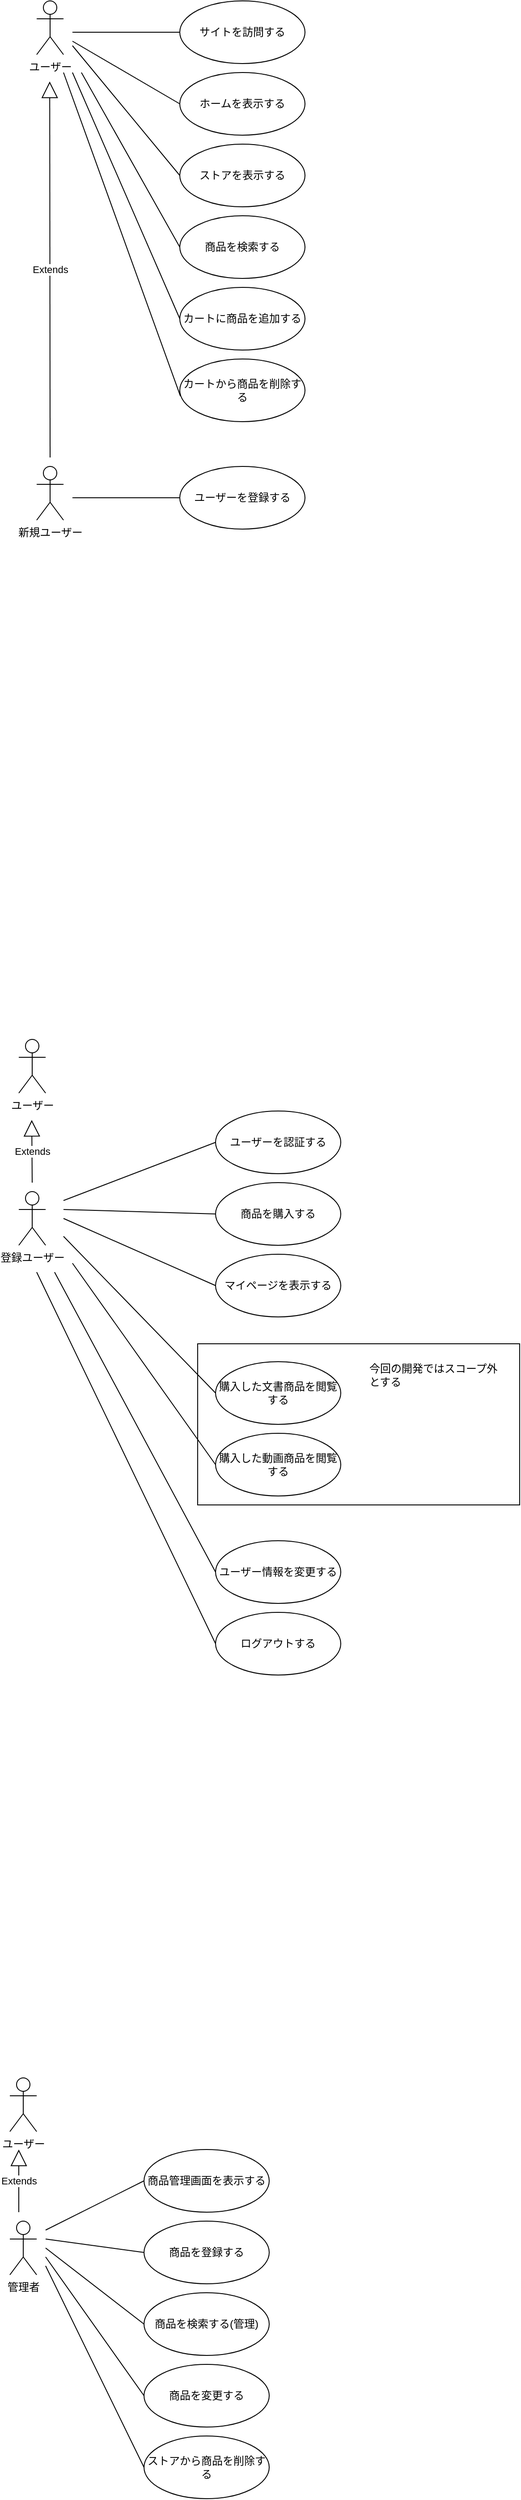 <mxfile>
    <diagram id="MJViBBP8j9GSgmfFSE6k" name="ページ1">
        <mxGraphModel dx="632" dy="571" grid="1" gridSize="10" guides="1" tooltips="1" connect="1" arrows="1" fold="1" page="1" pageScale="1" pageWidth="827" pageHeight="1169" math="0" shadow="0">
            <root>
                <mxCell id="0"/>
                <mxCell id="1" parent="0"/>
                <mxCell id="142" value="" style="whiteSpace=wrap;html=1;" vertex="1" parent="1">
                    <mxGeometry x="260" y="1540" width="360" height="180" as="geometry"/>
                </mxCell>
                <mxCell id="2" value="商品を検索する" style="ellipse;whiteSpace=wrap;html=1;" parent="1" vertex="1">
                    <mxGeometry x="240" y="280" width="140" height="70" as="geometry"/>
                </mxCell>
                <mxCell id="3" value="ユーザーを登録する" style="ellipse;whiteSpace=wrap;html=1;" parent="1" vertex="1">
                    <mxGeometry x="240" y="560" width="140" height="70" as="geometry"/>
                </mxCell>
                <mxCell id="6" value="ユーザー" style="shape=umlActor;verticalLabelPosition=bottom;verticalAlign=top;html=1;" parent="1" vertex="1">
                    <mxGeometry x="80" y="40" width="30" height="60" as="geometry"/>
                </mxCell>
                <mxCell id="23" value="新規ユーザー" style="shape=umlActor;verticalLabelPosition=bottom;verticalAlign=top;html=1;" parent="1" vertex="1">
                    <mxGeometry x="80" y="560" width="30" height="60" as="geometry"/>
                </mxCell>
                <mxCell id="28" value="" style="endArrow=none;html=1;exitX=0;exitY=0.5;exitDx=0;exitDy=0;" parent="1" source="2" edge="1">
                    <mxGeometry width="50" height="50" relative="1" as="geometry">
                        <mxPoint x="260" y="210" as="sourcePoint"/>
                        <mxPoint x="130" y="120" as="targetPoint"/>
                    </mxGeometry>
                </mxCell>
                <mxCell id="53" value="Extends" style="endArrow=block;endSize=16;endFill=0;html=1;" parent="1" edge="1">
                    <mxGeometry width="160" relative="1" as="geometry">
                        <mxPoint x="95" y="550" as="sourcePoint"/>
                        <mxPoint x="94.58" y="130" as="targetPoint"/>
                    </mxGeometry>
                </mxCell>
                <mxCell id="57" value="" style="endArrow=none;html=1;entryX=0;entryY=0.5;entryDx=0;entryDy=0;" parent="1" target="3" edge="1">
                    <mxGeometry width="50" height="50" relative="1" as="geometry">
                        <mxPoint x="120" y="595" as="sourcePoint"/>
                        <mxPoint x="220" y="590" as="targetPoint"/>
                    </mxGeometry>
                </mxCell>
                <mxCell id="65" value="サイトを訪問する" style="ellipse;whiteSpace=wrap;html=1;" parent="1" vertex="1">
                    <mxGeometry x="240" y="40" width="140" height="70" as="geometry"/>
                </mxCell>
                <mxCell id="67" value="" style="endArrow=none;html=1;entryX=0;entryY=0.5;entryDx=0;entryDy=0;" parent="1" target="65" edge="1">
                    <mxGeometry width="50" height="50" relative="1" as="geometry">
                        <mxPoint x="120" y="75" as="sourcePoint"/>
                        <mxPoint x="230" y="100" as="targetPoint"/>
                    </mxGeometry>
                </mxCell>
                <mxCell id="86" value="ホームを表示する" style="ellipse;whiteSpace=wrap;html=1;" parent="1" vertex="1">
                    <mxGeometry x="240" y="120" width="140" height="70" as="geometry"/>
                </mxCell>
                <mxCell id="87" value="ストアを表示する" style="ellipse;whiteSpace=wrap;html=1;" parent="1" vertex="1">
                    <mxGeometry x="240" y="200" width="140" height="70" as="geometry"/>
                </mxCell>
                <mxCell id="88" value="" style="endArrow=none;html=1;entryX=0;entryY=0.5;entryDx=0;entryDy=0;" parent="1" target="86" edge="1">
                    <mxGeometry width="50" height="50" relative="1" as="geometry">
                        <mxPoint x="120" y="85" as="sourcePoint"/>
                        <mxPoint x="250" y="85" as="targetPoint"/>
                    </mxGeometry>
                </mxCell>
                <mxCell id="89" value="" style="endArrow=none;html=1;entryX=0;entryY=0.5;entryDx=0;entryDy=0;" parent="1" target="87" edge="1">
                    <mxGeometry width="50" height="50" relative="1" as="geometry">
                        <mxPoint x="120" y="90" as="sourcePoint"/>
                        <mxPoint x="250" y="165" as="targetPoint"/>
                    </mxGeometry>
                </mxCell>
                <mxCell id="105" value="ユーザー" style="shape=umlActor;verticalLabelPosition=bottom;verticalAlign=top;html=1;" parent="1" vertex="1">
                    <mxGeometry x="60" y="1200" width="30" height="60" as="geometry"/>
                </mxCell>
                <mxCell id="106" value="Extends" style="endArrow=block;endSize=16;endFill=0;html=1;" parent="1" edge="1">
                    <mxGeometry width="160" relative="1" as="geometry">
                        <mxPoint x="75" y="1360" as="sourcePoint"/>
                        <mxPoint x="74.5" y="1290" as="targetPoint"/>
                    </mxGeometry>
                </mxCell>
                <mxCell id="108" value="商品を登録する" style="ellipse;whiteSpace=wrap;html=1;" parent="1" vertex="1">
                    <mxGeometry x="200" y="2520" width="140" height="70" as="geometry"/>
                </mxCell>
                <mxCell id="109" value="管理者" style="shape=umlActor;verticalLabelPosition=bottom;verticalAlign=top;html=1;" parent="1" vertex="1">
                    <mxGeometry x="50" y="2520" width="30" height="60" as="geometry"/>
                </mxCell>
                <mxCell id="110" value="" style="endArrow=none;html=1;entryX=0;entryY=0.5;entryDx=0;entryDy=0;" parent="1" target="108" edge="1">
                    <mxGeometry width="50" height="50" relative="1" as="geometry">
                        <mxPoint x="90" y="2540" as="sourcePoint"/>
                        <mxPoint x="440" y="2475" as="targetPoint"/>
                    </mxGeometry>
                </mxCell>
                <mxCell id="111" value="商品を変更する" style="ellipse;whiteSpace=wrap;html=1;" parent="1" vertex="1">
                    <mxGeometry x="200" y="2680" width="140" height="70" as="geometry"/>
                </mxCell>
                <mxCell id="112" value="ストアから商品を削除する" style="ellipse;whiteSpace=wrap;html=1;" parent="1" vertex="1">
                    <mxGeometry x="200" y="2760" width="140" height="70" as="geometry"/>
                </mxCell>
                <mxCell id="113" value="" style="endArrow=none;html=1;entryX=0;entryY=0.5;entryDx=0;entryDy=0;" parent="1" target="111" edge="1">
                    <mxGeometry width="50" height="50" relative="1" as="geometry">
                        <mxPoint x="90" y="2560" as="sourcePoint"/>
                        <mxPoint x="440" y="2490" as="targetPoint"/>
                    </mxGeometry>
                </mxCell>
                <mxCell id="114" value="" style="endArrow=none;html=1;entryX=0;entryY=0.5;entryDx=0;entryDy=0;" parent="1" target="112" edge="1">
                    <mxGeometry width="50" height="50" relative="1" as="geometry">
                        <mxPoint x="90" y="2570" as="sourcePoint"/>
                        <mxPoint x="440" y="2510" as="targetPoint"/>
                    </mxGeometry>
                </mxCell>
                <mxCell id="115" value="商品を検索する(管理)" style="ellipse;whiteSpace=wrap;html=1;" parent="1" vertex="1">
                    <mxGeometry x="200" y="2600" width="140" height="70" as="geometry"/>
                </mxCell>
                <mxCell id="116" value="" style="endArrow=none;html=1;entryX=0;entryY=0.5;entryDx=0;entryDy=0;" parent="1" target="115" edge="1">
                    <mxGeometry width="50" height="50" relative="1" as="geometry">
                        <mxPoint x="90" y="2550" as="sourcePoint"/>
                        <mxPoint x="230" y="2690" as="targetPoint"/>
                    </mxGeometry>
                </mxCell>
                <mxCell id="117" value="ユーザー" style="shape=umlActor;verticalLabelPosition=bottom;verticalAlign=top;html=1;outlineConnect=0;" parent="1" vertex="1">
                    <mxGeometry x="50" y="2360" width="30" height="60" as="geometry"/>
                </mxCell>
                <mxCell id="118" value="Extends" style="endArrow=block;endSize=16;endFill=0;html=1;" parent="1" edge="1">
                    <mxGeometry width="160" relative="1" as="geometry">
                        <mxPoint x="60" y="2510" as="sourcePoint"/>
                        <mxPoint x="60" y="2440" as="targetPoint"/>
                    </mxGeometry>
                </mxCell>
                <mxCell id="119" value="商品管理画面を表示する" style="ellipse;whiteSpace=wrap;html=1;" parent="1" vertex="1">
                    <mxGeometry x="200" y="2440" width="140" height="70" as="geometry"/>
                </mxCell>
                <mxCell id="120" value="" style="endArrow=none;html=1;entryX=0;entryY=0.5;entryDx=0;entryDy=0;" parent="1" target="119" edge="1">
                    <mxGeometry width="50" height="50" relative="1" as="geometry">
                        <mxPoint x="90" y="2530" as="sourcePoint"/>
                        <mxPoint x="150" y="2360" as="targetPoint"/>
                    </mxGeometry>
                </mxCell>
                <mxCell id="121" value="商品を購入する" style="ellipse;whiteSpace=wrap;html=1;" parent="1" vertex="1">
                    <mxGeometry x="280" y="1360" width="140" height="70" as="geometry"/>
                </mxCell>
                <mxCell id="122" value="ユーザー情報を変更する" style="ellipse;whiteSpace=wrap;html=1;" parent="1" vertex="1">
                    <mxGeometry x="280" y="1760" width="140" height="70" as="geometry"/>
                </mxCell>
                <mxCell id="123" value="ログアウトする" style="ellipse;whiteSpace=wrap;html=1;" parent="1" vertex="1">
                    <mxGeometry x="280" y="1840" width="140" height="70" as="geometry"/>
                </mxCell>
                <mxCell id="124" value="登録ユーザー" style="shape=umlActor;verticalLabelPosition=bottom;verticalAlign=top;html=1;" parent="1" vertex="1">
                    <mxGeometry x="60" y="1370" width="30" height="60" as="geometry"/>
                </mxCell>
                <mxCell id="125" value="ユーザーを認証する" style="ellipse;whiteSpace=wrap;html=1;" parent="1" vertex="1">
                    <mxGeometry x="280" y="1280" width="140" height="70" as="geometry"/>
                </mxCell>
                <mxCell id="126" value="" style="endArrow=none;html=1;entryX=0;entryY=0.5;entryDx=0;entryDy=0;" parent="1" target="125" edge="1">
                    <mxGeometry width="50" height="50" relative="1" as="geometry">
                        <mxPoint x="110" y="1380" as="sourcePoint"/>
                        <mxPoint x="250" y="1450" as="targetPoint"/>
                    </mxGeometry>
                </mxCell>
                <mxCell id="127" value="" style="endArrow=none;html=1;entryX=0;entryY=0.5;entryDx=0;entryDy=0;" parent="1" target="121" edge="1">
                    <mxGeometry width="50" height="50" relative="1" as="geometry">
                        <mxPoint x="110" y="1390" as="sourcePoint"/>
                        <mxPoint x="250" y="1450" as="targetPoint"/>
                    </mxGeometry>
                </mxCell>
                <mxCell id="129" value="" style="endArrow=none;html=1;entryX=0;entryY=0.5;entryDx=0;entryDy=0;" parent="1" target="122" edge="1">
                    <mxGeometry width="50" height="50" relative="1" as="geometry">
                        <mxPoint x="100" y="1460" as="sourcePoint"/>
                        <mxPoint x="250" y="1450" as="targetPoint"/>
                    </mxGeometry>
                </mxCell>
                <mxCell id="130" value="" style="endArrow=none;html=1;entryX=0;entryY=0.5;entryDx=0;entryDy=0;" parent="1" target="123" edge="1">
                    <mxGeometry width="50" height="50" relative="1" as="geometry">
                        <mxPoint x="80" y="1460" as="sourcePoint"/>
                        <mxPoint x="250" y="1450" as="targetPoint"/>
                    </mxGeometry>
                </mxCell>
                <mxCell id="132" value="購入した文書商品を閲覧する" style="ellipse;whiteSpace=wrap;html=1;" parent="1" vertex="1">
                    <mxGeometry x="280" y="1560" width="140" height="70" as="geometry"/>
                </mxCell>
                <mxCell id="133" value="購入した動画商品を閲覧する" style="ellipse;whiteSpace=wrap;html=1;" parent="1" vertex="1">
                    <mxGeometry x="280" y="1640" width="140" height="70" as="geometry"/>
                </mxCell>
                <mxCell id="134" value="" style="endArrow=none;html=1;entryX=0;entryY=0.5;entryDx=0;entryDy=0;" parent="1" target="132" edge="1">
                    <mxGeometry width="50" height="50" relative="1" as="geometry">
                        <mxPoint x="110" y="1420" as="sourcePoint"/>
                        <mxPoint x="280" y="1735" as="targetPoint"/>
                    </mxGeometry>
                </mxCell>
                <mxCell id="135" value="" style="endArrow=none;html=1;entryX=0;entryY=0.5;entryDx=0;entryDy=0;" parent="1" target="133" edge="1">
                    <mxGeometry width="50" height="50" relative="1" as="geometry">
                        <mxPoint x="120" y="1450" as="sourcePoint"/>
                        <mxPoint x="280" y="1575" as="targetPoint"/>
                    </mxGeometry>
                </mxCell>
                <mxCell id="136" value="マイページを表示する" style="ellipse;whiteSpace=wrap;html=1;" parent="1" vertex="1">
                    <mxGeometry x="280" y="1440" width="140" height="70" as="geometry"/>
                </mxCell>
                <mxCell id="137" value="" style="endArrow=none;html=1;entryX=0;entryY=0.5;entryDx=0;entryDy=0;" parent="1" target="136" edge="1">
                    <mxGeometry width="50" height="50" relative="1" as="geometry">
                        <mxPoint x="110" y="1400" as="sourcePoint"/>
                        <mxPoint x="280" y="1415" as="targetPoint"/>
                    </mxGeometry>
                </mxCell>
                <mxCell id="138" value="カートに商品を追加する" style="ellipse;whiteSpace=wrap;html=1;" parent="1" vertex="1">
                    <mxGeometry x="240" y="360" width="140" height="70" as="geometry"/>
                </mxCell>
                <mxCell id="139" value="カートから商品を削除する" style="ellipse;whiteSpace=wrap;html=1;" parent="1" vertex="1">
                    <mxGeometry x="240" y="440" width="140" height="70" as="geometry"/>
                </mxCell>
                <mxCell id="140" value="" style="endArrow=none;html=1;exitX=0;exitY=0.5;exitDx=0;exitDy=0;" parent="1" source="138" edge="1">
                    <mxGeometry width="50" height="50" relative="1" as="geometry">
                        <mxPoint x="250.0" y="325" as="sourcePoint"/>
                        <mxPoint x="120" y="120" as="targetPoint"/>
                    </mxGeometry>
                </mxCell>
                <mxCell id="141" value="" style="endArrow=none;html=1;exitX=0.005;exitY=0.592;exitDx=0;exitDy=0;exitPerimeter=0;" parent="1" source="139" edge="1">
                    <mxGeometry width="50" height="50" relative="1" as="geometry">
                        <mxPoint x="230.0" y="405" as="sourcePoint"/>
                        <mxPoint x="110" y="120" as="targetPoint"/>
                    </mxGeometry>
                </mxCell>
                <mxCell id="143" value="今回の開発ではスコープ外とする" style="text;html=1;strokeColor=none;fillColor=none;align=left;verticalAlign=middle;whiteSpace=wrap;rounded=0;" vertex="1" parent="1">
                    <mxGeometry x="450" y="1560" width="150" height="30" as="geometry"/>
                </mxCell>
            </root>
        </mxGraphModel>
    </diagram>
</mxfile>